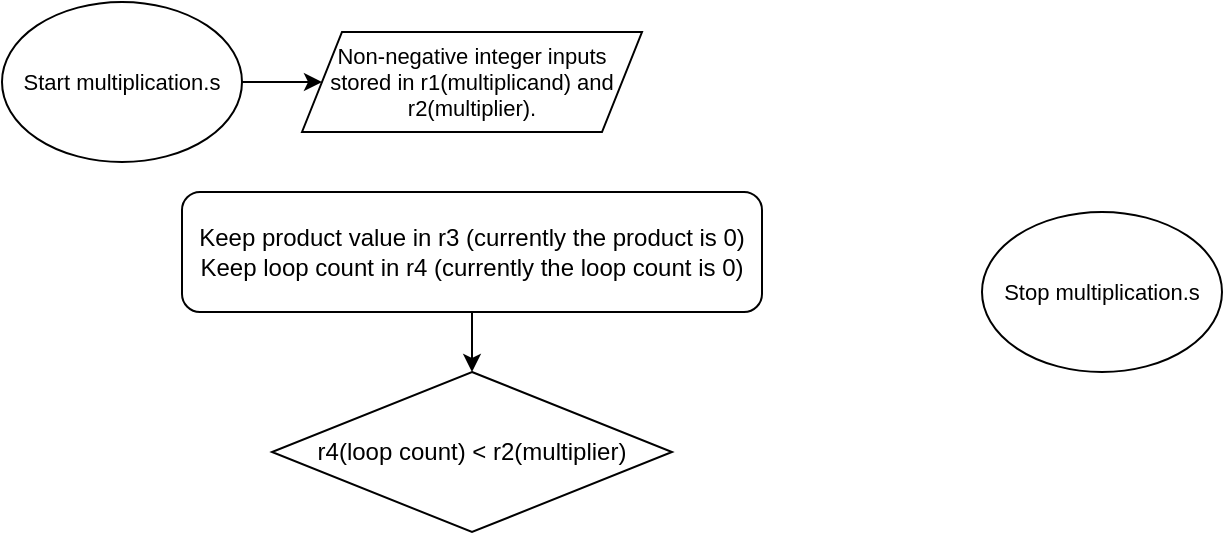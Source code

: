 <mxfile version="24.7.17">
  <diagram id="C5RBs43oDa-KdzZeNtuy" name="Page-1">
    <mxGraphModel dx="529" dy="275" grid="1" gridSize="10" guides="1" tooltips="1" connect="1" arrows="1" fold="1" page="1" pageScale="1" pageWidth="827" pageHeight="1169" math="0" shadow="0">
      <root>
        <mxCell id="WIyWlLk6GJQsqaUBKTNV-0" />
        <mxCell id="WIyWlLk6GJQsqaUBKTNV-1" parent="WIyWlLk6GJQsqaUBKTNV-0" />
        <mxCell id="vypxZ5MaS1NF67B90ROW-3" style="edgeStyle=orthogonalEdgeStyle;rounded=0;orthogonalLoop=1;jettySize=auto;html=1;" edge="1" parent="WIyWlLk6GJQsqaUBKTNV-1" source="vypxZ5MaS1NF67B90ROW-0" target="vypxZ5MaS1NF67B90ROW-2">
          <mxGeometry relative="1" as="geometry" />
        </mxCell>
        <mxCell id="vypxZ5MaS1NF67B90ROW-0" value="Start multiplication.s" style="ellipse;whiteSpace=wrap;html=1;fontSize=11;" vertex="1" parent="WIyWlLk6GJQsqaUBKTNV-1">
          <mxGeometry x="150" y="55" width="120" height="80" as="geometry" />
        </mxCell>
        <mxCell id="vypxZ5MaS1NF67B90ROW-1" value="Stop multiplication.s" style="ellipse;whiteSpace=wrap;html=1;fontSize=11;" vertex="1" parent="WIyWlLk6GJQsqaUBKTNV-1">
          <mxGeometry x="640" y="160" width="120" height="80" as="geometry" />
        </mxCell>
        <mxCell id="vypxZ5MaS1NF67B90ROW-2" value="Non-negative integer inputs stored in r1(multiplicand) and r2(multiplier)." style="shape=parallelogram;perimeter=parallelogramPerimeter;whiteSpace=wrap;html=1;fixedSize=1;fontSize=11;" vertex="1" parent="WIyWlLk6GJQsqaUBKTNV-1">
          <mxGeometry x="300" y="70" width="170" height="50" as="geometry" />
        </mxCell>
        <mxCell id="vypxZ5MaS1NF67B90ROW-6" style="edgeStyle=orthogonalEdgeStyle;rounded=0;orthogonalLoop=1;jettySize=auto;html=1;entryX=0.5;entryY=0;entryDx=0;entryDy=0;" edge="1" parent="WIyWlLk6GJQsqaUBKTNV-1" source="vypxZ5MaS1NF67B90ROW-4" target="vypxZ5MaS1NF67B90ROW-5">
          <mxGeometry relative="1" as="geometry" />
        </mxCell>
        <mxCell id="vypxZ5MaS1NF67B90ROW-4" value="Keep product value in r3 (currently the product is 0)&lt;div&gt;Keep loop count in r4 (currently the loop count is 0)&lt;br&gt;&lt;/div&gt;" style="rounded=1;whiteSpace=wrap;html=1;" vertex="1" parent="WIyWlLk6GJQsqaUBKTNV-1">
          <mxGeometry x="240" y="150" width="290" height="60" as="geometry" />
        </mxCell>
        <mxCell id="vypxZ5MaS1NF67B90ROW-5" value="r4(loop count) &amp;lt; r2(multiplier)" style="rhombus;whiteSpace=wrap;html=1;" vertex="1" parent="WIyWlLk6GJQsqaUBKTNV-1">
          <mxGeometry x="285" y="240" width="200" height="80" as="geometry" />
        </mxCell>
      </root>
    </mxGraphModel>
  </diagram>
</mxfile>
